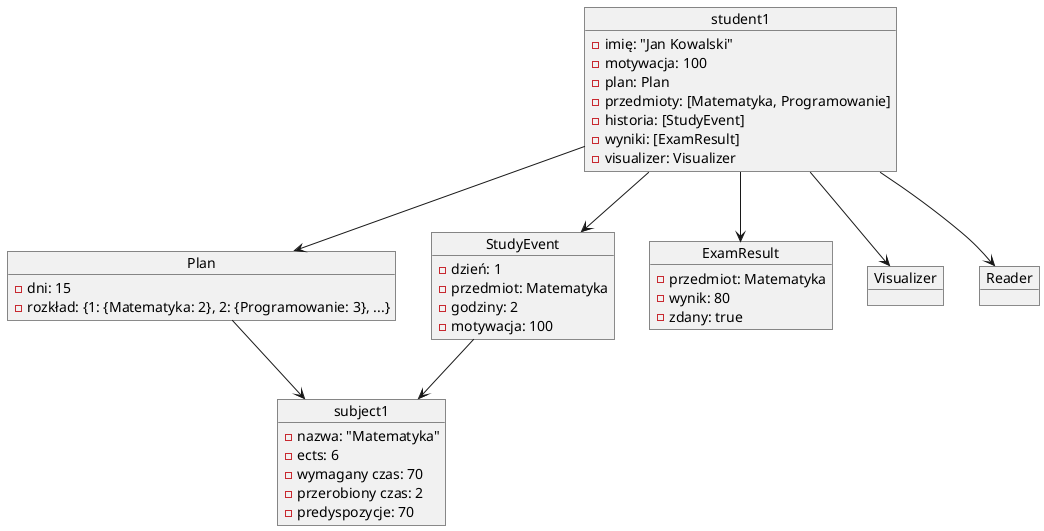 @startuml

object student1 {
  - imię: "Jan Kowalski"
  - motywacja: 100
  - plan: Plan
  - przedmioty: [Matematyka, Programowanie]
  - historia: [StudyEvent]
  - wyniki: [ExamResult]
  - visualizer: Visualizer
}

object subject1 {
  - nazwa: "Matematyka"
  - ects: 6
  - wymagany czas: 70
  - przerobiony czas: 2
  - predyspozycje: 70
}

object Plan{
  - dni: 15
  - rozkład: {1: {Matematyka: 2}, 2: {Programowanie: 3}, ...}
}

object StudyEvent {
  - dzień: 1
  - przedmiot: Matematyka
  - godziny: 2
  - motywacja: 100
}

object ExamResult {
  - przedmiot: Matematyka
  - wynik: 80
  - zdany: true
}

object Visualizer {

 }
object Reader {

 }

student1 --> Plan
Plan --> subject1
StudyEvent --> subject1
student1 --> StudyEvent
student1 --> ExamResult
student1 --> Visualizer
student1 --> Reader

@enduml